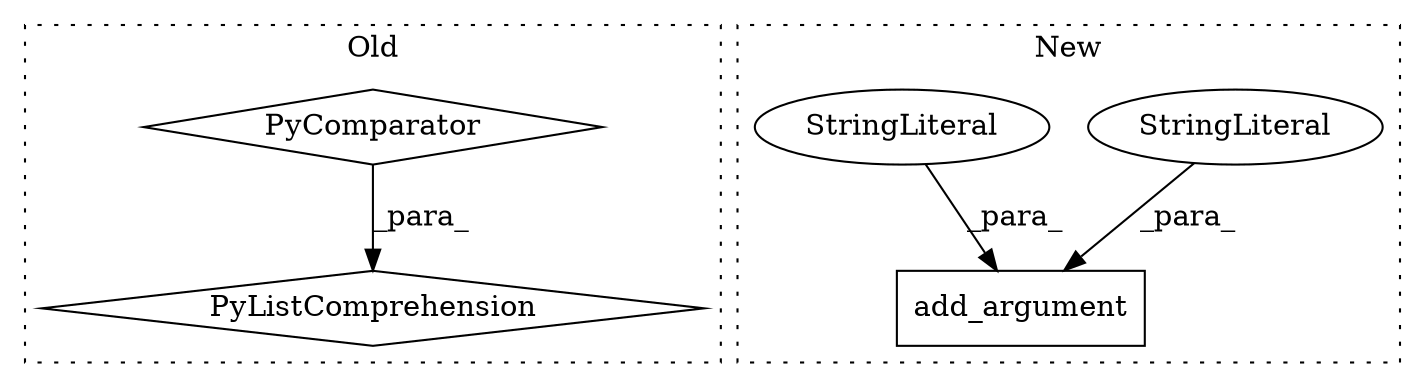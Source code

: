 digraph G {
subgraph cluster0 {
1 [label="PyListComprehension" a="109" s="3446" l="115" shape="diamond"];
5 [label="PyComparator" a="113" s="3525" l="28" shape="diamond"];
label = "Old";
style="dotted";
}
subgraph cluster1 {
2 [label="add_argument" a="32" s="2955,2988" l="13,1" shape="box"];
3 [label="StringLiteral" a="45" s="2968" l="4" shape="ellipse"];
4 [label="StringLiteral" a="45" s="2973" l="10" shape="ellipse"];
label = "New";
style="dotted";
}
3 -> 2 [label="_para_"];
4 -> 2 [label="_para_"];
5 -> 1 [label="_para_"];
}